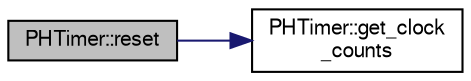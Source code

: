digraph "PHTimer::reset"
{
  bgcolor="transparent";
  edge [fontname="FreeSans",fontsize="10",labelfontname="FreeSans",labelfontsize="10"];
  node [fontname="FreeSans",fontsize="10",shape=record];
  rankdir="LR";
  Node1 [label="PHTimer::reset",height=0.2,width=0.4,color="black", fillcolor="grey75", style="filled" fontcolor="black"];
  Node1 -> Node2 [color="midnightblue",fontsize="10",style="solid",fontname="FreeSans"];
  Node2 [label="PHTimer::get_clock\l_counts",height=0.2,width=0.4,color="black",URL="$d0/d5e/classPHTimer.html#aa92e3fe4a0a1799f39743eda9ef9d497",tooltip="gets time from cpu clock counts "];
}
